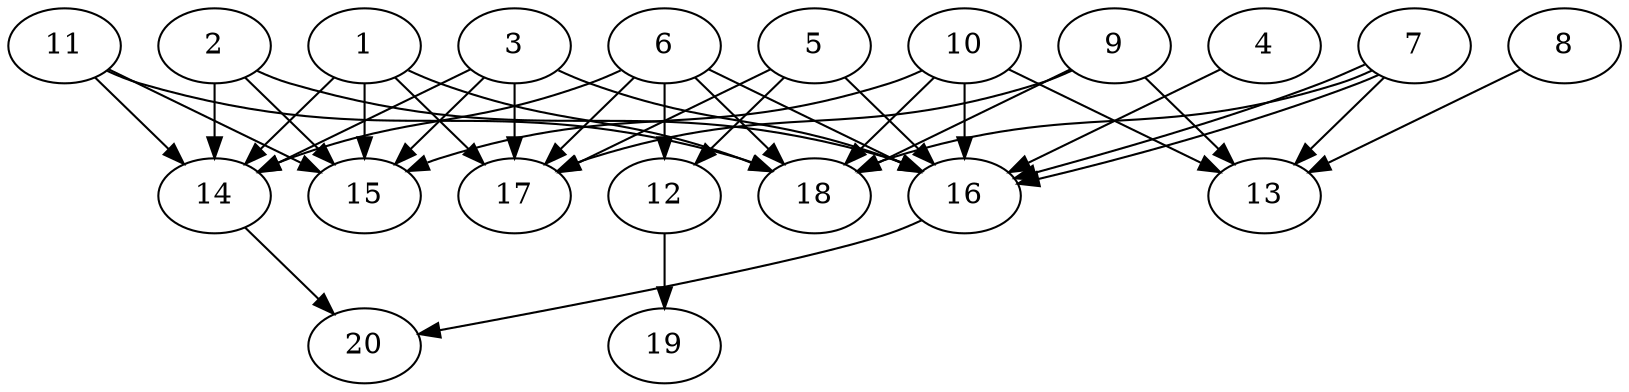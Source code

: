 // DAG automatically generated by daggen at Wed Jul 24 21:20:53 2019
// ./daggen --dot -n 20 --ccr 0.5 --fat 0.8 --regular 0.5 --density 0.7 --mindata 5242880 --maxdata 52428800 
digraph G {
  1 [size="57344000", alpha="0.13", expect_size="28672000"] 
  1 -> 14 [size ="28672000"]
  1 -> 15 [size ="28672000"]
  1 -> 17 [size ="28672000"]
  1 -> 18 [size ="28672000"]
  2 [size="87646208", alpha="0.03", expect_size="43823104"] 
  2 -> 14 [size ="43823104"]
  2 -> 15 [size ="43823104"]
  2 -> 16 [size ="43823104"]
  3 [size="98347008", alpha="0.19", expect_size="49173504"] 
  3 -> 14 [size ="49173504"]
  3 -> 15 [size ="49173504"]
  3 -> 16 [size ="49173504"]
  3 -> 17 [size ="49173504"]
  4 [size="17311744", alpha="0.18", expect_size="8655872"] 
  4 -> 16 [size ="8655872"]
  5 [size="25743360", alpha="0.18", expect_size="12871680"] 
  5 -> 12 [size ="12871680"]
  5 -> 16 [size ="12871680"]
  5 -> 17 [size ="12871680"]
  6 [size="60352512", alpha="0.11", expect_size="30176256"] 
  6 -> 12 [size ="30176256"]
  6 -> 14 [size ="30176256"]
  6 -> 16 [size ="30176256"]
  6 -> 17 [size ="30176256"]
  6 -> 18 [size ="30176256"]
  7 [size="36124672", alpha="0.14", expect_size="18062336"] 
  7 -> 13 [size ="18062336"]
  7 -> 16 [size ="18062336"]
  7 -> 16 [size ="18062336"]
  7 -> 18 [size ="18062336"]
  8 [size="47775744", alpha="0.07", expect_size="23887872"] 
  8 -> 13 [size ="23887872"]
  9 [size="36290560", alpha="0.12", expect_size="18145280"] 
  9 -> 13 [size ="18145280"]
  9 -> 17 [size ="18145280"]
  9 -> 18 [size ="18145280"]
  10 [size="101302272", alpha="0.17", expect_size="50651136"] 
  10 -> 13 [size ="50651136"]
  10 -> 15 [size ="50651136"]
  10 -> 16 [size ="50651136"]
  10 -> 18 [size ="50651136"]
  11 [size="52965376", alpha="0.08", expect_size="26482688"] 
  11 -> 14 [size ="26482688"]
  11 -> 15 [size ="26482688"]
  11 -> 18 [size ="26482688"]
  12 [size="18407424", alpha="0.16", expect_size="9203712"] 
  12 -> 19 [size ="9203712"]
  13 [size="30638080", alpha="0.06", expect_size="15319040"] 
  14 [size="24918016", alpha="0.03", expect_size="12459008"] 
  14 -> 20 [size ="12459008"]
  15 [size="14114816", alpha="0.19", expect_size="7057408"] 
  16 [size="99840000", alpha="0.06", expect_size="49920000"] 
  16 -> 20 [size ="49920000"]
  17 [size="58279936", alpha="0.02", expect_size="29139968"] 
  18 [size="32221184", alpha="0.03", expect_size="16110592"] 
  19 [size="67418112", alpha="0.06", expect_size="33709056"] 
  20 [size="29161472", alpha="0.01", expect_size="14580736"] 
}
